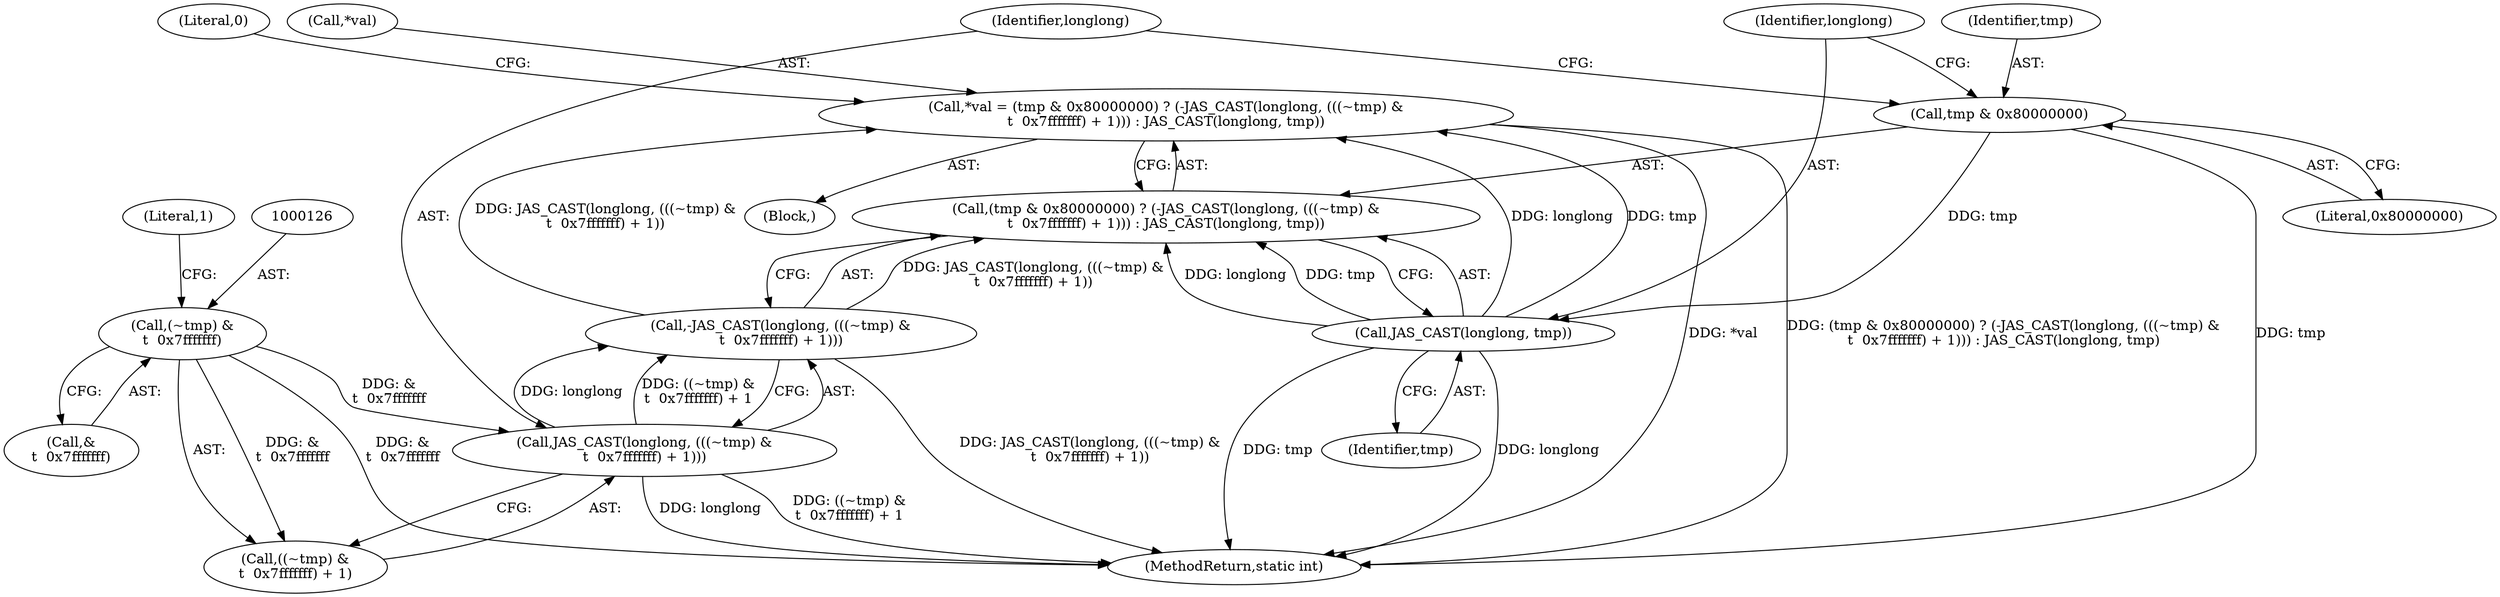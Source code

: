 digraph "1_jasper_d42b2388f7f8e0332c846675133acea151fc557a_1@pointer" {
"1000114" [label="(Call,*val = (tmp & 0x80000000) ? (-JAS_CAST(longlong, (((~tmp) &\n\t  0x7fffffff) + 1))) : JAS_CAST(longlong, tmp))"];
"1000121" [label="(Call,-JAS_CAST(longlong, (((~tmp) &\n\t  0x7fffffff) + 1)))"];
"1000122" [label="(Call,JAS_CAST(longlong, (((~tmp) &\n\t  0x7fffffff) + 1)))"];
"1000125" [label="(Call,(~tmp) &\n\t  0x7fffffff)"];
"1000130" [label="(Call,JAS_CAST(longlong, tmp))"];
"1000118" [label="(Call,tmp & 0x80000000)"];
"1000120" [label="(Literal,0x80000000)"];
"1000124" [label="(Call,((~tmp) &\n\t  0x7fffffff) + 1)"];
"1000134" [label="(Literal,0)"];
"1000115" [label="(Call,*val)"];
"1000127" [label="(Call,&\n\t  0x7fffffff)"];
"1000131" [label="(Identifier,longlong)"];
"1000118" [label="(Call,tmp & 0x80000000)"];
"1000121" [label="(Call,-JAS_CAST(longlong, (((~tmp) &\n\t  0x7fffffff) + 1)))"];
"1000132" [label="(Identifier,tmp)"];
"1000119" [label="(Identifier,tmp)"];
"1000103" [label="(Block,)"];
"1000135" [label="(MethodReturn,static int)"];
"1000117" [label="(Call,(tmp & 0x80000000) ? (-JAS_CAST(longlong, (((~tmp) &\n\t  0x7fffffff) + 1))) : JAS_CAST(longlong, tmp))"];
"1000129" [label="(Literal,1)"];
"1000125" [label="(Call,(~tmp) &\n\t  0x7fffffff)"];
"1000123" [label="(Identifier,longlong)"];
"1000114" [label="(Call,*val = (tmp & 0x80000000) ? (-JAS_CAST(longlong, (((~tmp) &\n\t  0x7fffffff) + 1))) : JAS_CAST(longlong, tmp))"];
"1000122" [label="(Call,JAS_CAST(longlong, (((~tmp) &\n\t  0x7fffffff) + 1)))"];
"1000130" [label="(Call,JAS_CAST(longlong, tmp))"];
"1000114" -> "1000103"  [label="AST: "];
"1000114" -> "1000117"  [label="CFG: "];
"1000115" -> "1000114"  [label="AST: "];
"1000117" -> "1000114"  [label="AST: "];
"1000134" -> "1000114"  [label="CFG: "];
"1000114" -> "1000135"  [label="DDG: (tmp & 0x80000000) ? (-JAS_CAST(longlong, (((~tmp) &\n\t  0x7fffffff) + 1))) : JAS_CAST(longlong, tmp)"];
"1000114" -> "1000135"  [label="DDG: *val"];
"1000121" -> "1000114"  [label="DDG: JAS_CAST(longlong, (((~tmp) &\n\t  0x7fffffff) + 1))"];
"1000130" -> "1000114"  [label="DDG: longlong"];
"1000130" -> "1000114"  [label="DDG: tmp"];
"1000121" -> "1000117"  [label="AST: "];
"1000121" -> "1000122"  [label="CFG: "];
"1000122" -> "1000121"  [label="AST: "];
"1000117" -> "1000121"  [label="CFG: "];
"1000121" -> "1000135"  [label="DDG: JAS_CAST(longlong, (((~tmp) &\n\t  0x7fffffff) + 1))"];
"1000121" -> "1000117"  [label="DDG: JAS_CAST(longlong, (((~tmp) &\n\t  0x7fffffff) + 1))"];
"1000122" -> "1000121"  [label="DDG: longlong"];
"1000122" -> "1000121"  [label="DDG: ((~tmp) &\n\t  0x7fffffff) + 1"];
"1000122" -> "1000124"  [label="CFG: "];
"1000123" -> "1000122"  [label="AST: "];
"1000124" -> "1000122"  [label="AST: "];
"1000122" -> "1000135"  [label="DDG: longlong"];
"1000122" -> "1000135"  [label="DDG: ((~tmp) &\n\t  0x7fffffff) + 1"];
"1000125" -> "1000122"  [label="DDG: &\n\t  0x7fffffff"];
"1000125" -> "1000124"  [label="AST: "];
"1000125" -> "1000127"  [label="CFG: "];
"1000126" -> "1000125"  [label="AST: "];
"1000127" -> "1000125"  [label="AST: "];
"1000129" -> "1000125"  [label="CFG: "];
"1000125" -> "1000135"  [label="DDG: &\n\t  0x7fffffff"];
"1000125" -> "1000124"  [label="DDG: &\n\t  0x7fffffff"];
"1000130" -> "1000117"  [label="AST: "];
"1000130" -> "1000132"  [label="CFG: "];
"1000131" -> "1000130"  [label="AST: "];
"1000132" -> "1000130"  [label="AST: "];
"1000117" -> "1000130"  [label="CFG: "];
"1000130" -> "1000135"  [label="DDG: tmp"];
"1000130" -> "1000135"  [label="DDG: longlong"];
"1000130" -> "1000117"  [label="DDG: longlong"];
"1000130" -> "1000117"  [label="DDG: tmp"];
"1000118" -> "1000130"  [label="DDG: tmp"];
"1000118" -> "1000117"  [label="AST: "];
"1000118" -> "1000120"  [label="CFG: "];
"1000119" -> "1000118"  [label="AST: "];
"1000120" -> "1000118"  [label="AST: "];
"1000123" -> "1000118"  [label="CFG: "];
"1000131" -> "1000118"  [label="CFG: "];
"1000118" -> "1000135"  [label="DDG: tmp"];
}
